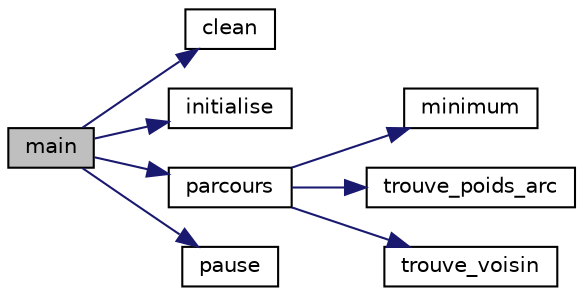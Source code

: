 digraph "main"
{
  edge [fontname="Helvetica",fontsize="10",labelfontname="Helvetica",labelfontsize="10"];
  node [fontname="Helvetica",fontsize="10",shape=record];
  rankdir="LR";
  Node1 [label="main",height=0.2,width=0.4,color="black", fillcolor="grey75", style="filled", fontcolor="black"];
  Node1 -> Node2 [color="midnightblue",fontsize="10",style="solid",fontname="Helvetica"];
  Node2 [label="clean",height=0.2,width=0.4,color="black", fillcolor="white", style="filled",URL="$dijkstra_8c.html#a9040c7c2374a430d0447e811d7df7014"];
  Node1 -> Node3 [color="midnightblue",fontsize="10",style="solid",fontname="Helvetica"];
  Node3 [label="initialise",height=0.2,width=0.4,color="black", fillcolor="white", style="filled",URL="$dijkstra_8c.html#a18abf8b19283101238a77c9e6865b673"];
  Node1 -> Node4 [color="midnightblue",fontsize="10",style="solid",fontname="Helvetica"];
  Node4 [label="parcours",height=0.2,width=0.4,color="black", fillcolor="white", style="filled",URL="$dijkstra_8c.html#a6b93bffd94bf73535b46e135dec54acf"];
  Node4 -> Node5 [color="midnightblue",fontsize="10",style="solid",fontname="Helvetica"];
  Node5 [label="minimum",height=0.2,width=0.4,color="black", fillcolor="white", style="filled",URL="$dijkstra_8c.html#a17c124c64514dd5c2a625fd53ff868e7"];
  Node4 -> Node6 [color="midnightblue",fontsize="10",style="solid",fontname="Helvetica"];
  Node6 [label="trouve_poids_arc",height=0.2,width=0.4,color="black", fillcolor="white", style="filled",URL="$dijkstra_8c.html#a810b019bea300e1e8df696a363669433"];
  Node4 -> Node7 [color="midnightblue",fontsize="10",style="solid",fontname="Helvetica"];
  Node7 [label="trouve_voisin",height=0.2,width=0.4,color="black", fillcolor="white", style="filled",URL="$dijkstra_8c.html#aa94e5cb4ca0db46dcb4bed983009add5"];
  Node1 -> Node8 [color="midnightblue",fontsize="10",style="solid",fontname="Helvetica"];
  Node8 [label="pause",height=0.2,width=0.4,color="black", fillcolor="white", style="filled",URL="$dijkstra_8c.html#a7167f5c196fc5e167bfabde1a730e81d"];
}
